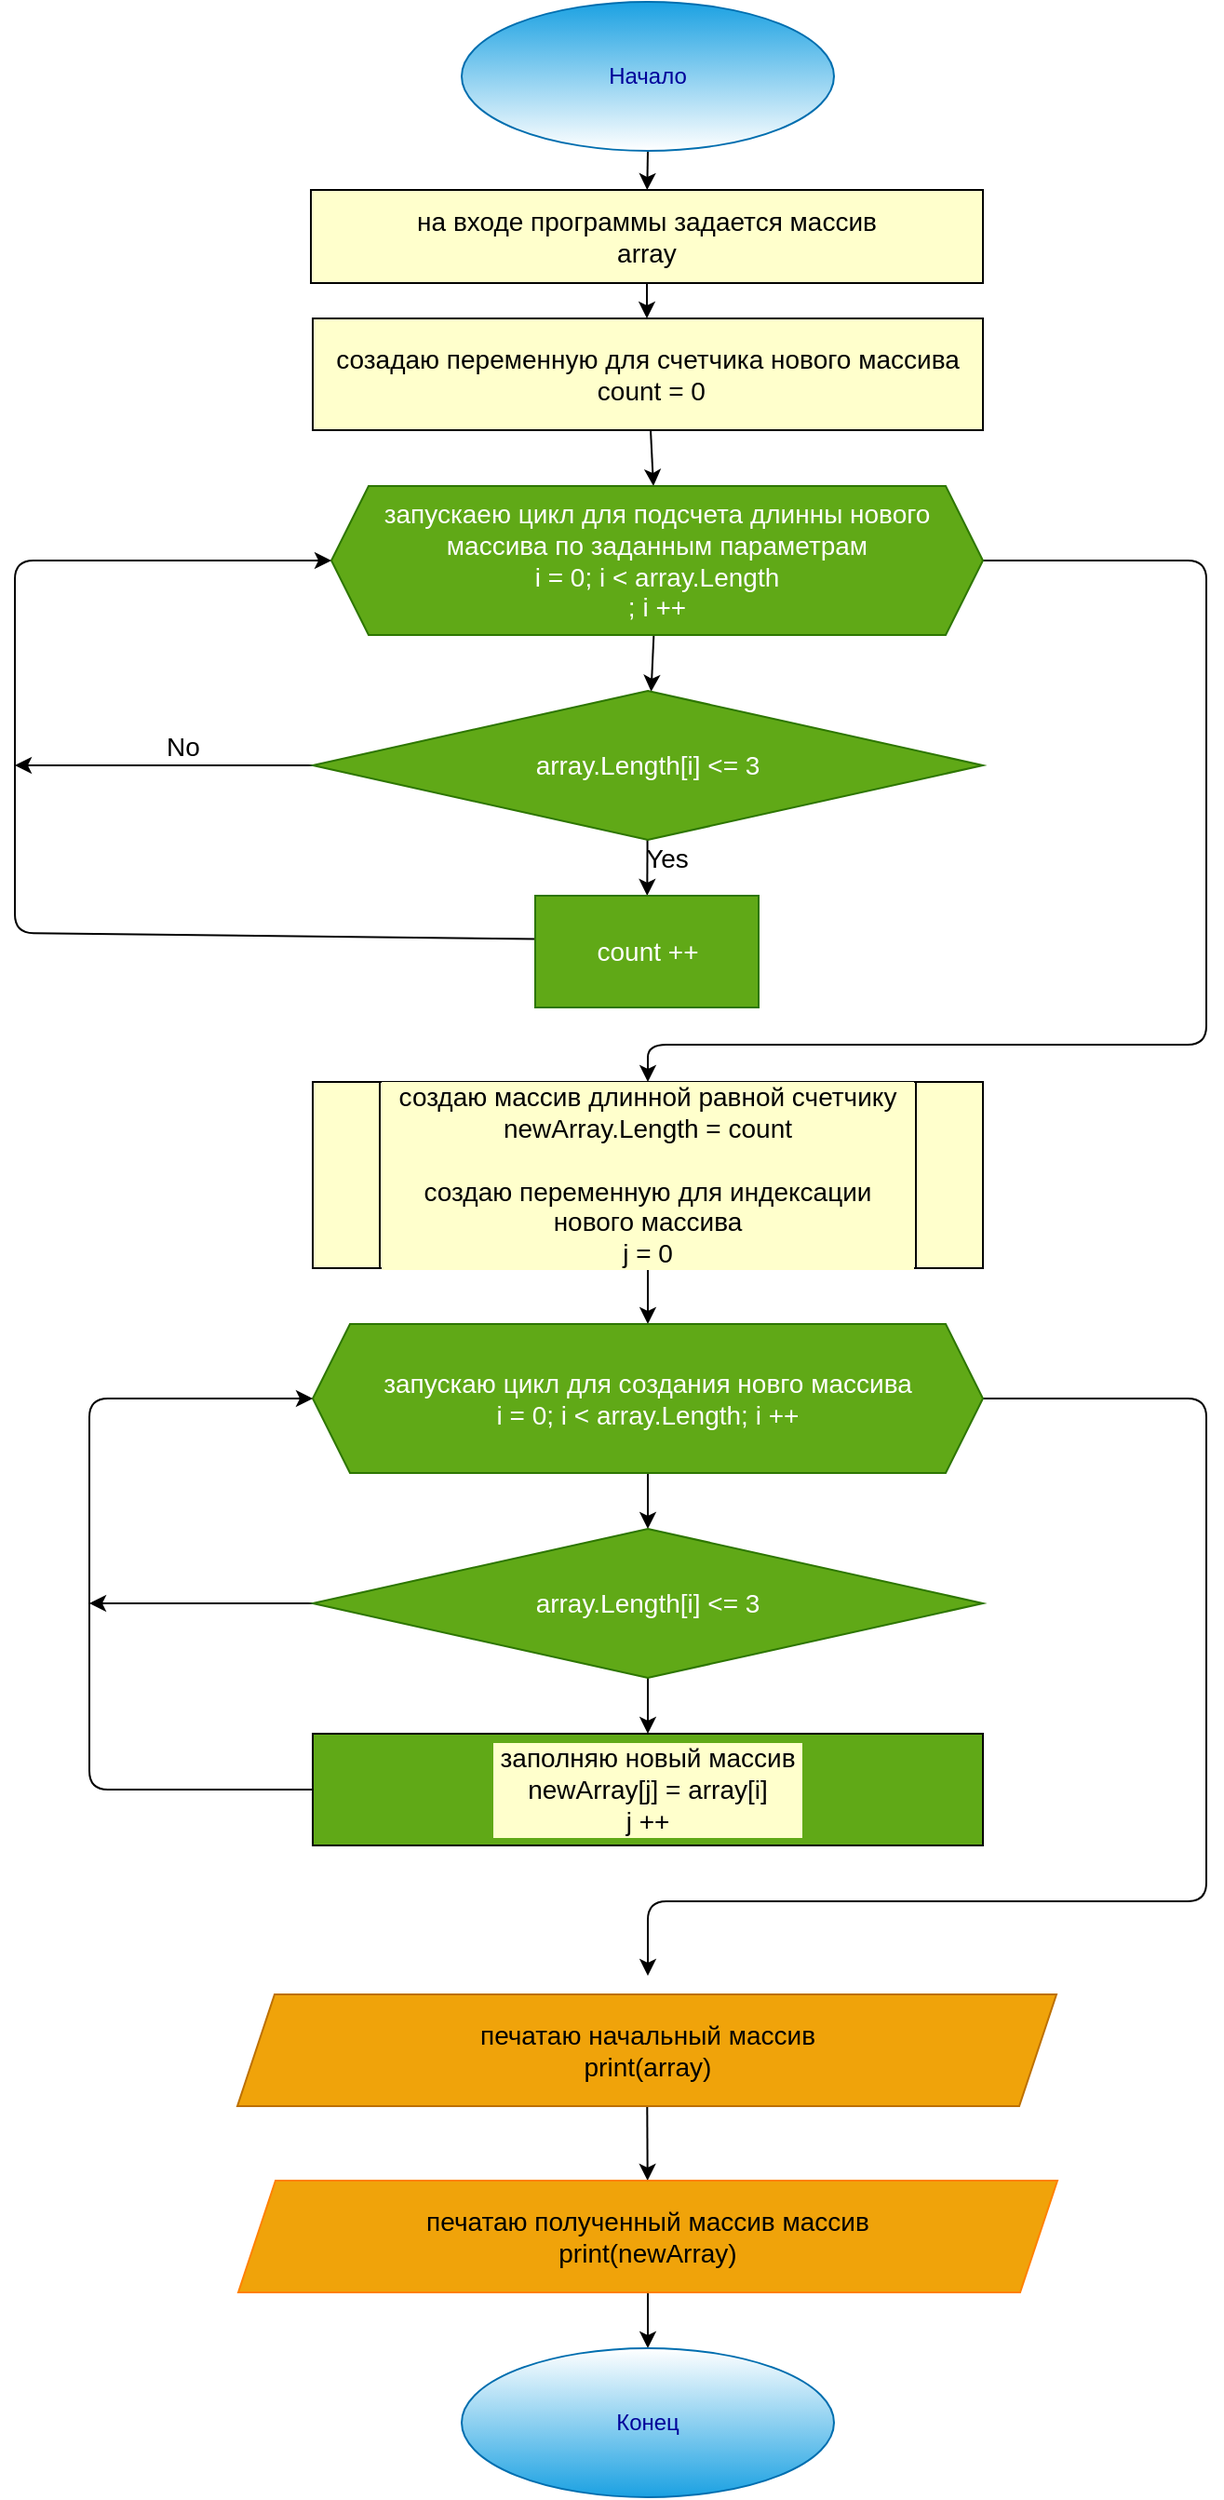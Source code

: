 <mxfile>
    <diagram id="_uzwac55GblAXdJ-LTb8" name="Страница 1">
        <mxGraphModel dx="1168" dy="898" grid="1" gridSize="10" guides="1" tooltips="1" connect="1" arrows="1" fold="1" page="1" pageScale="1" pageWidth="827" pageHeight="1169" math="0" shadow="0">
            <root>
                <mxCell id="0"/>
                <mxCell id="1" parent="0"/>
                <mxCell id="41" value="" style="edgeStyle=none;html=1;" edge="1" parent="1" source="42" target="44">
                    <mxGeometry relative="1" as="geometry"/>
                </mxCell>
                <mxCell id="42" value="&lt;font color=&quot;#000099&quot;&gt;Начало&lt;/font&gt;" style="ellipse;whiteSpace=wrap;html=1;fillColor=#1ba1e2;fontColor=#ffffff;strokeColor=#006EAF;gradientColor=#ffffff;" vertex="1" parent="1">
                    <mxGeometry x="320" y="20" width="200" height="80" as="geometry"/>
                </mxCell>
                <mxCell id="43" style="edgeStyle=none;html=1;fontSize=13;fontColor=#000000;" edge="1" parent="1" source="44">
                    <mxGeometry relative="1" as="geometry">
                        <mxPoint x="419.5" y="190" as="targetPoint"/>
                    </mxGeometry>
                </mxCell>
                <mxCell id="44" value="&lt;span style=&quot;font-size: 14px&quot;&gt;на входе программы задается массив&lt;br&gt;array&lt;br&gt;&lt;/span&gt;" style="rounded=0;whiteSpace=wrap;html=1;fillColor=#FFFFCC;gradientDirection=radial;fontColor=#000000;strokeColor=default;gradientColor=none;labelBackgroundColor=none;" vertex="1" parent="1">
                    <mxGeometry x="239" y="121" width="361" height="50" as="geometry"/>
                </mxCell>
                <mxCell id="45" value="" style="edgeStyle=none;html=1;" edge="1" parent="1" source="46" target="49">
                    <mxGeometry relative="1" as="geometry"/>
                </mxCell>
                <mxCell id="46" value="&lt;font style=&quot;font-size: 14px&quot;&gt;созадаю переменную для счетчика нового массива&lt;br&gt;&lt;font style=&quot;font-size: 14px&quot;&gt;&amp;nbsp;count = 0&lt;/font&gt;&lt;/font&gt;" style="rounded=0;whiteSpace=wrap;html=1;labelBackgroundColor=#FFFFCC;fontColor=#000000;fillColor=#FFFFCC;" vertex="1" parent="1">
                    <mxGeometry x="240" y="190" width="360" height="60" as="geometry"/>
                </mxCell>
                <mxCell id="47" value="" style="edgeStyle=none;html=1;" edge="1" parent="1" source="49" target="52">
                    <mxGeometry relative="1" as="geometry"/>
                </mxCell>
                <mxCell id="48" style="edgeStyle=none;html=1;fontSize=14;entryX=0.5;entryY=0;entryDx=0;entryDy=0;" edge="1" parent="1" source="49" target="58">
                    <mxGeometry relative="1" as="geometry">
                        <mxPoint x="400" y="600" as="targetPoint"/>
                        <Array as="points">
                            <mxPoint x="720" y="320"/>
                            <mxPoint x="720" y="580"/>
                            <mxPoint x="420" y="580"/>
                        </Array>
                    </mxGeometry>
                </mxCell>
                <mxCell id="49" value="&lt;font style=&quot;font-size: 14px&quot;&gt;запускаею цикл для подсчета длинны нового массива по заданным параметрам&lt;br&gt;&lt;font style=&quot;font-size: 14px&quot;&gt;i = 0; i &amp;lt; array.Length&lt;br&gt;; i ++&lt;/font&gt;&lt;/font&gt;" style="shape=hexagon;perimeter=hexagonPerimeter2;whiteSpace=wrap;html=1;fixedSize=1;fillColor=#60a917;fontColor=#ffffff;strokeColor=#2D7600;" vertex="1" parent="1">
                    <mxGeometry x="250" y="280" width="350" height="80" as="geometry"/>
                </mxCell>
                <mxCell id="50" value="" style="edgeStyle=none;html=1;fontSize=14;" edge="1" parent="1" source="52" target="54">
                    <mxGeometry relative="1" as="geometry"/>
                </mxCell>
                <mxCell id="51" style="edgeStyle=none;html=1;fontSize=14;exitX=0;exitY=0.5;exitDx=0;exitDy=0;" edge="1" parent="1" source="52">
                    <mxGeometry relative="1" as="geometry">
                        <mxPoint x="80.0" y="430.0" as="targetPoint"/>
                    </mxGeometry>
                </mxCell>
                <mxCell id="52" value="&lt;font style=&quot;font-size: 14px&quot;&gt;array.Length[i] &amp;lt;= 3&lt;/font&gt;" style="rhombus;whiteSpace=wrap;html=1;fillColor=#60a917;fontColor=#ffffff;strokeColor=#2D7600;" vertex="1" parent="1">
                    <mxGeometry x="240" y="390" width="360" height="80" as="geometry"/>
                </mxCell>
                <mxCell id="53" style="edgeStyle=none;html=1;entryX=0;entryY=0.5;entryDx=0;entryDy=0;fontSize=14;exitX=0.004;exitY=0.387;exitDx=0;exitDy=0;exitPerimeter=0;" edge="1" parent="1" source="54" target="49">
                    <mxGeometry relative="1" as="geometry">
                        <Array as="points">
                            <mxPoint x="80" y="520"/>
                            <mxPoint x="80" y="430"/>
                            <mxPoint x="80" y="320"/>
                        </Array>
                    </mxGeometry>
                </mxCell>
                <mxCell id="54" value="count ++" style="rounded=0;whiteSpace=wrap;html=1;fontSize=14;fillColor=#60a917;fontColor=#ffffff;strokeColor=#2D7600;" vertex="1" parent="1">
                    <mxGeometry x="359.5" y="500" width="120" height="60" as="geometry"/>
                </mxCell>
                <mxCell id="55" value="Yes" style="text;html=1;align=center;verticalAlign=middle;resizable=0;points=[];autosize=1;strokeColor=none;fillColor=none;fontSize=14;" vertex="1" parent="1">
                    <mxGeometry x="410" y="470" width="40" height="20" as="geometry"/>
                </mxCell>
                <mxCell id="56" value="No" style="text;html=1;align=center;verticalAlign=middle;resizable=0;points=[];autosize=1;strokeColor=none;fillColor=none;fontSize=14;" vertex="1" parent="1">
                    <mxGeometry x="155" y="410" width="30" height="20" as="geometry"/>
                </mxCell>
                <mxCell id="57" value="" style="edgeStyle=none;html=1;fontSize=14;fontColor=#000000;" edge="1" parent="1" source="58" target="61">
                    <mxGeometry relative="1" as="geometry"/>
                </mxCell>
                <mxCell id="58" value="&lt;font color=&quot;#000000&quot; style=&quot;font-size: 14px&quot;&gt;создаю массив длинной равной счетчику&lt;br&gt;newArray.Length = count&lt;br&gt;&lt;br&gt;&lt;font style=&quot;font-size: 14px&quot;&gt;создаю переменную для индексации нового массива&lt;/font&gt;&lt;br&gt;j = 0&lt;br&gt;&lt;/font&gt;" style="shape=process;whiteSpace=wrap;html=1;backgroundOutline=1;fontSize=14;labelBackgroundColor=#FFFFCC;fillColor=#FFFFCC;" vertex="1" parent="1">
                    <mxGeometry x="240" y="600" width="360" height="100" as="geometry"/>
                </mxCell>
                <mxCell id="59" value="" style="edgeStyle=none;html=1;fontSize=14;fontColor=#000000;" edge="1" parent="1" source="61" target="65">
                    <mxGeometry relative="1" as="geometry"/>
                </mxCell>
                <mxCell id="60" style="edgeStyle=none;html=1;fontSize=14;fontColor=#FFFFFF;" edge="1" parent="1" source="61">
                    <mxGeometry relative="1" as="geometry">
                        <mxPoint x="420" y="1080" as="targetPoint"/>
                        <Array as="points">
                            <mxPoint x="720" y="770"/>
                            <mxPoint x="720" y="1040"/>
                            <mxPoint x="420" y="1040"/>
                        </Array>
                    </mxGeometry>
                </mxCell>
                <mxCell id="61" value="&lt;font style=&quot;font-size: 14px&quot;&gt;запускаю цикл для создания новго массива&lt;br&gt;&lt;font style=&quot;font-size: 14px&quot;&gt;i = 0; i &amp;lt; array.Length; i ++&lt;/font&gt;&lt;/font&gt;" style="shape=hexagon;perimeter=hexagonPerimeter2;whiteSpace=wrap;html=1;fixedSize=1;fillColor=#60a917;fontColor=#ffffff;strokeColor=#2D7600;" vertex="1" parent="1">
                    <mxGeometry x="240" y="730" width="360" height="80" as="geometry"/>
                </mxCell>
                <mxCell id="62" style="edgeStyle=none;html=1;fontSize=14;fontColor=#000000;entryX=0.5;entryY=0;entryDx=0;entryDy=0;entryPerimeter=0;" edge="1" parent="1" source="65">
                    <mxGeometry relative="1" as="geometry">
                        <mxPoint x="420" y="950" as="targetPoint"/>
                    </mxGeometry>
                </mxCell>
                <mxCell id="63" style="edgeStyle=none;html=1;fontSize=14;fontColor=#000000;" edge="1" parent="1" source="65">
                    <mxGeometry relative="1" as="geometry">
                        <mxPoint x="120.0" y="880" as="targetPoint"/>
                    </mxGeometry>
                </mxCell>
                <mxCell id="64" value="&lt;font color=&quot;#ffffff&quot;&gt;No&lt;br&gt;&lt;/font&gt;" style="edgeLabel;html=1;align=center;verticalAlign=middle;resizable=0;points=[];fontSize=14;fontColor=#000000;" vertex="1" connectable="0" parent="63">
                    <mxGeometry x="0.303" y="1" relative="1" as="geometry">
                        <mxPoint y="-11" as="offset"/>
                    </mxGeometry>
                </mxCell>
                <mxCell id="65" value="&lt;font style=&quot;font-size: 14px&quot;&gt;array.Length[i] &amp;lt;= 3&lt;/font&gt;" style="rhombus;whiteSpace=wrap;html=1;fillColor=#60A917;fontColor=#ffffff;strokeColor=#2D7600;" vertex="1" parent="1">
                    <mxGeometry x="240" y="840" width="360" height="80" as="geometry"/>
                </mxCell>
                <mxCell id="66" value="&lt;font color=&quot;#ffffff&quot;&gt;Yes&lt;/font&gt;" style="text;html=1;align=center;verticalAlign=middle;resizable=0;points=[];autosize=1;strokeColor=none;fillColor=none;fontSize=14;fontColor=#000000;" vertex="1" parent="1">
                    <mxGeometry x="414" y="920" width="40" height="20" as="geometry"/>
                </mxCell>
                <mxCell id="67" style="edgeStyle=none;html=1;entryX=0;entryY=0.5;entryDx=0;entryDy=0;fontSize=14;fontColor=#000000;exitX=0;exitY=0.5;exitDx=0;exitDy=0;" edge="1" parent="1" source="68" target="61">
                    <mxGeometry relative="1" as="geometry">
                        <Array as="points">
                            <mxPoint x="120" y="980"/>
                            <mxPoint x="120" y="770"/>
                        </Array>
                    </mxGeometry>
                </mxCell>
                <mxCell id="68" value="&lt;font color=&quot;#000000&quot;&gt;&amp;nbsp;заполняю новый массив&amp;nbsp;&lt;br&gt;newArray[j] = array[i]&lt;br&gt;j ++&lt;br&gt;&lt;/font&gt;" style="rounded=0;whiteSpace=wrap;html=1;labelBackgroundColor=#FFFFCC;fontSize=14;fontColor=#FFFFFF;fillColor=#60A917;" vertex="1" parent="1">
                    <mxGeometry x="240" y="950" width="360" height="60" as="geometry"/>
                </mxCell>
                <mxCell id="69" value="" style="edgeStyle=none;html=1;fontSize=14;fontColor=#FFFFFF;" edge="1" parent="1" source="70" target="72">
                    <mxGeometry relative="1" as="geometry"/>
                </mxCell>
                <mxCell id="70" value="&lt;span style=&quot;&quot;&gt;&lt;span style=&quot;font-family: &amp;quot;helvetica&amp;quot;&quot;&gt;печатаю начальный массив&lt;/span&gt;&lt;br style=&quot;font-family: &amp;quot;helvetica&amp;quot;&quot;&gt;&lt;span style=&quot;font-family: &amp;quot;helvetica&amp;quot;&quot;&gt;print(array)&lt;/span&gt;&lt;/span&gt;" style="shape=parallelogram;perimeter=parallelogramPerimeter;whiteSpace=wrap;html=1;fixedSize=1;labelBackgroundColor=#F0A30A;fontSize=14;fontColor=#000000;fillColor=#F0A30A;strokeColor=#BD7000;" vertex="1" parent="1">
                    <mxGeometry x="199.5" y="1090" width="440" height="60" as="geometry"/>
                </mxCell>
                <mxCell id="71" value="" style="edgeStyle=none;html=1;fontSize=14;fontColor=#FFFFFF;" edge="1" parent="1" source="72" target="73">
                    <mxGeometry relative="1" as="geometry"/>
                </mxCell>
                <mxCell id="72" value="&lt;span&gt;&lt;span style=&quot;font-family: &amp;#34;helvetica&amp;#34;&quot;&gt;печатаю полученный массив массив&lt;/span&gt;&lt;br style=&quot;font-family: &amp;#34;helvetica&amp;#34;&quot;&gt;&lt;span style=&quot;font-family: &amp;#34;helvetica&amp;#34;&quot;&gt;print(newArray)&lt;/span&gt;&lt;/span&gt;" style="shape=parallelogram;perimeter=parallelogramPerimeter;whiteSpace=wrap;html=1;fixedSize=1;labelBackgroundColor=#F0A30A;fontSize=14;fontColor=#000000;fillColor=#F0A30A;strokeColor=#FF8000;" vertex="1" parent="1">
                    <mxGeometry x="200" y="1190" width="440" height="60" as="geometry"/>
                </mxCell>
                <mxCell id="73" value="&lt;font color=&quot;#000099&quot;&gt;Конец&lt;/font&gt;" style="ellipse;whiteSpace=wrap;html=1;fillColor=#1ba1e2;fontColor=#ffffff;strokeColor=#006EAF;gradientColor=#ffffff;gradientDirection=north;" vertex="1" parent="1">
                    <mxGeometry x="320" y="1280" width="200" height="80" as="geometry"/>
                </mxCell>
            </root>
        </mxGraphModel>
    </diagram>
</mxfile>